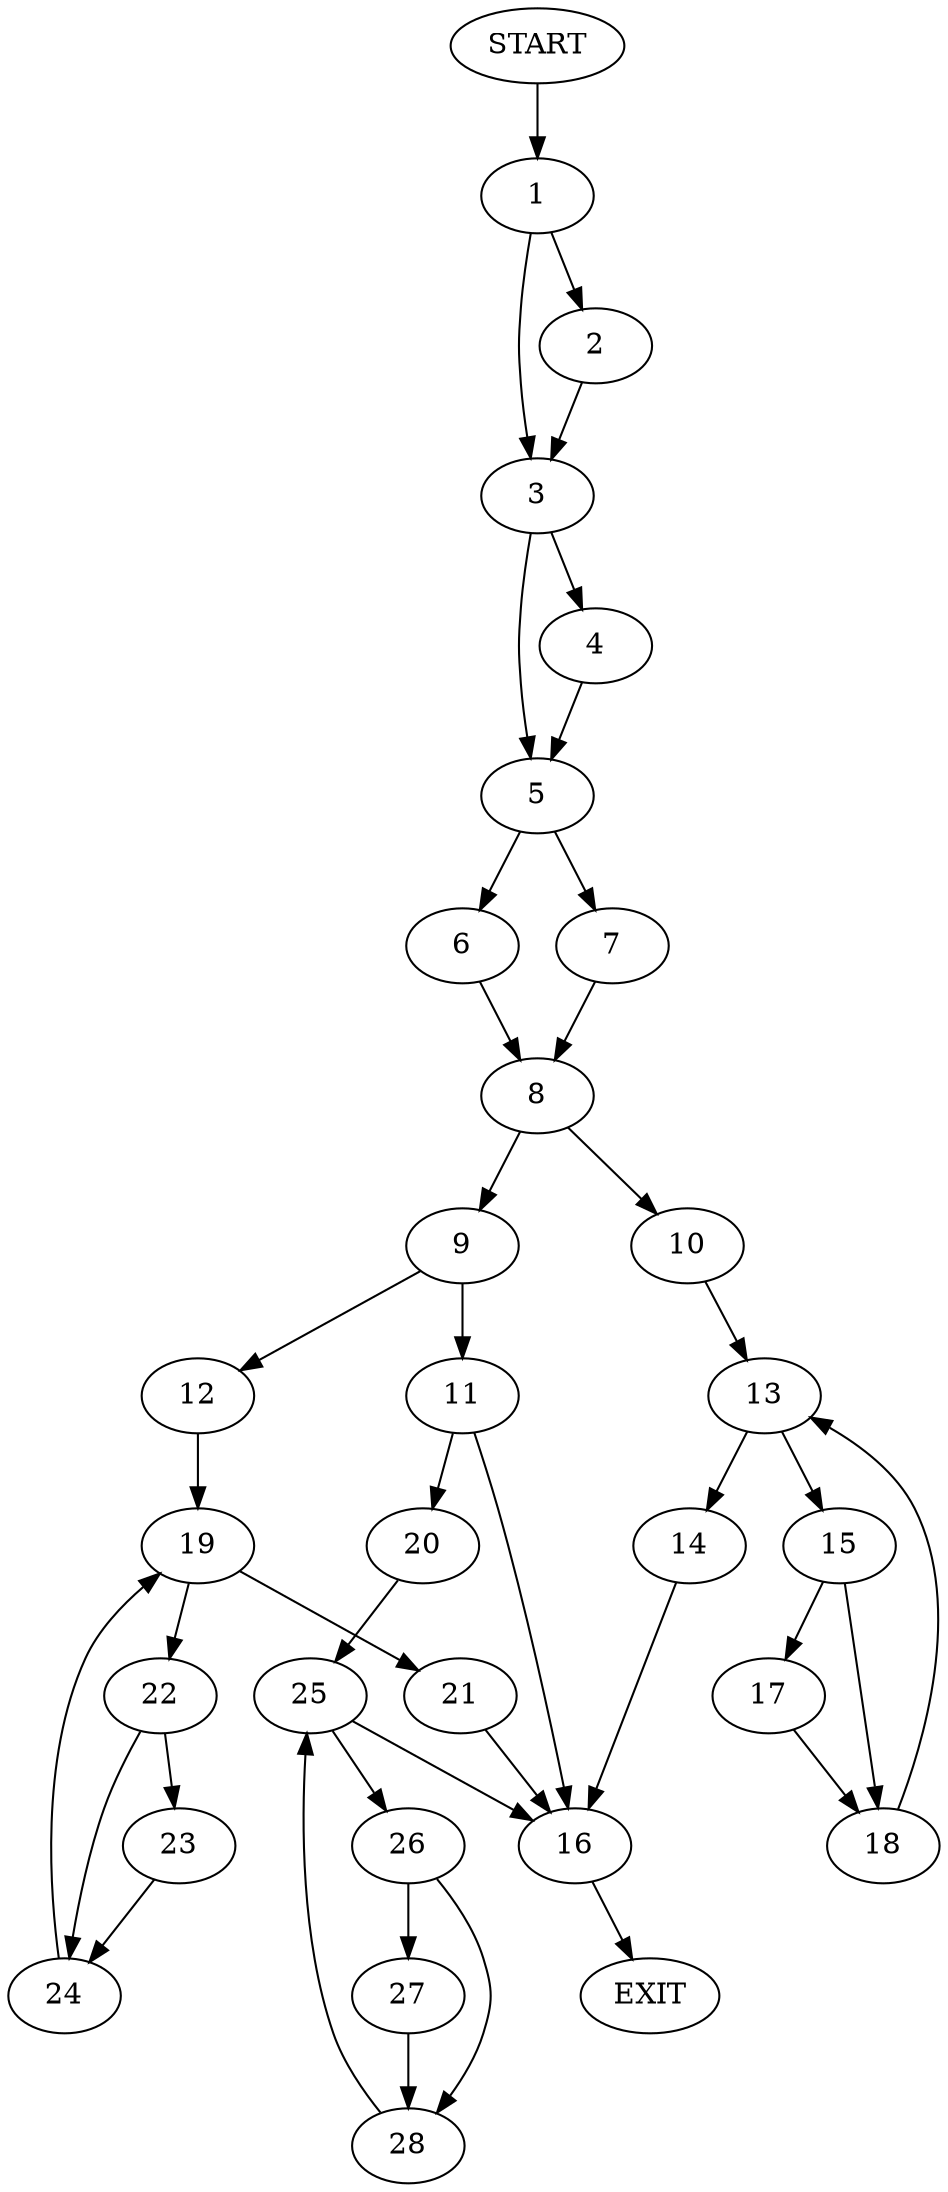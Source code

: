 digraph {
0 [label="START"]
29 [label="EXIT"]
0 -> 1
1 -> 2
1 -> 3
3 -> 4
3 -> 5
2 -> 3
4 -> 5
5 -> 6
5 -> 7
7 -> 8
6 -> 8
8 -> 9
8 -> 10
9 -> 11
9 -> 12
10 -> 13
13 -> 14
13 -> 15
14 -> 16
15 -> 17
15 -> 18
18 -> 13
17 -> 18
16 -> 29
12 -> 19
11 -> 16
11 -> 20
19 -> 21
19 -> 22
21 -> 16
22 -> 23
22 -> 24
24 -> 19
23 -> 24
20 -> 25
25 -> 16
25 -> 26
26 -> 27
26 -> 28
28 -> 25
27 -> 28
}
